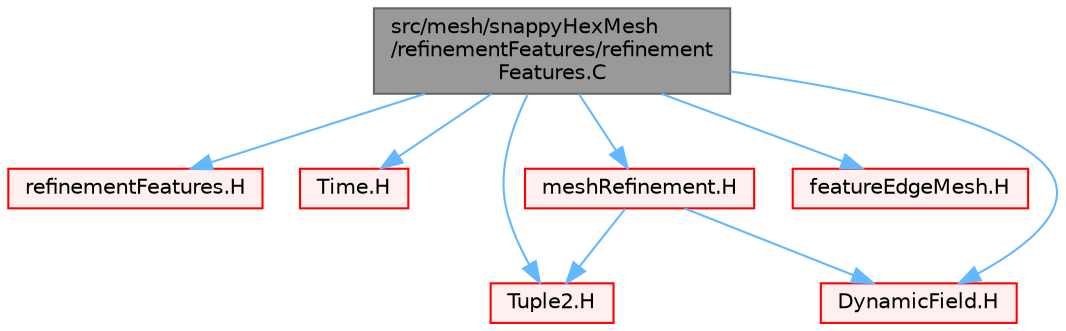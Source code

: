 digraph "src/mesh/snappyHexMesh/refinementFeatures/refinementFeatures.C"
{
 // LATEX_PDF_SIZE
  bgcolor="transparent";
  edge [fontname=Helvetica,fontsize=10,labelfontname=Helvetica,labelfontsize=10];
  node [fontname=Helvetica,fontsize=10,shape=box,height=0.2,width=0.4];
  Node1 [id="Node000001",label="src/mesh/snappyHexMesh\l/refinementFeatures/refinement\lFeatures.C",height=0.2,width=0.4,color="gray40", fillcolor="grey60", style="filled", fontcolor="black",tooltip=" "];
  Node1 -> Node2 [id="edge1_Node000001_Node000002",color="steelblue1",style="solid",tooltip=" "];
  Node2 [id="Node000002",label="refinementFeatures.H",height=0.2,width=0.4,color="red", fillcolor="#FFF0F0", style="filled",URL="$refinementFeatures_8H.html",tooltip=" "];
  Node1 -> Node263 [id="edge2_Node000001_Node000263",color="steelblue1",style="solid",tooltip=" "];
  Node263 [id="Node000263",label="Time.H",height=0.2,width=0.4,color="red", fillcolor="#FFF0F0", style="filled",URL="$Time_8H.html",tooltip=" "];
  Node1 -> Node166 [id="edge3_Node000001_Node000166",color="steelblue1",style="solid",tooltip=" "];
  Node166 [id="Node000166",label="Tuple2.H",height=0.2,width=0.4,color="red", fillcolor="#FFF0F0", style="filled",URL="$Tuple2_8H.html",tooltip=" "];
  Node1 -> Node320 [id="edge4_Node000001_Node000320",color="steelblue1",style="solid",tooltip=" "];
  Node320 [id="Node000320",label="DynamicField.H",height=0.2,width=0.4,color="red", fillcolor="#FFF0F0", style="filled",URL="$DynamicField_8H.html",tooltip=" "];
  Node1 -> Node322 [id="edge5_Node000001_Node000322",color="steelblue1",style="solid",tooltip=" "];
  Node322 [id="Node000322",label="featureEdgeMesh.H",height=0.2,width=0.4,color="red", fillcolor="#FFF0F0", style="filled",URL="$featureEdgeMesh_8H.html",tooltip=" "];
  Node1 -> Node323 [id="edge6_Node000001_Node000323",color="steelblue1",style="solid",tooltip=" "];
  Node323 [id="Node000323",label="meshRefinement.H",height=0.2,width=0.4,color="red", fillcolor="#FFF0F0", style="filled",URL="$meshRefinement_8H.html",tooltip=" "];
  Node323 -> Node166 [id="edge7_Node000323_Node000166",color="steelblue1",style="solid",tooltip=" "];
  Node323 -> Node320 [id="edge8_Node000323_Node000320",color="steelblue1",style="solid",tooltip=" "];
}
